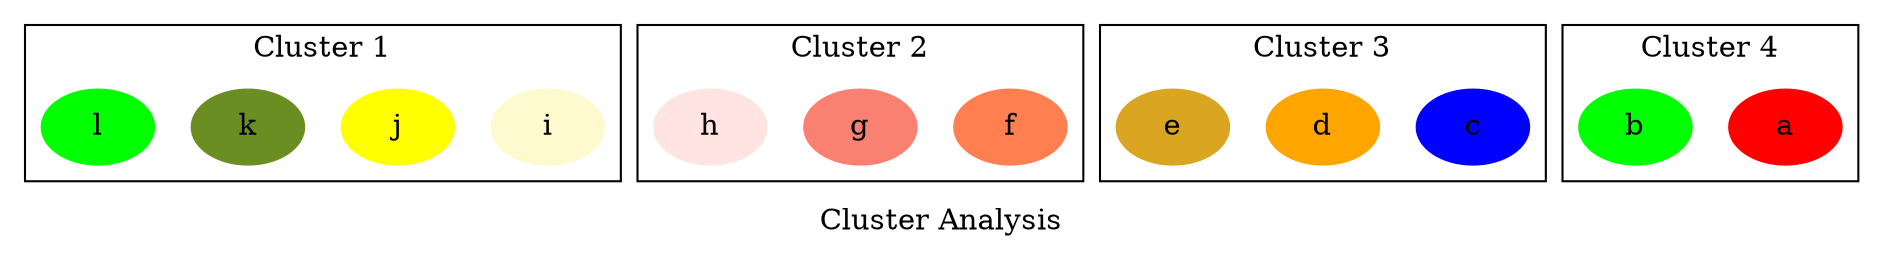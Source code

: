 strict digraph "Cluster Analysis"
{
graph [ label="Cluster Analysis" rankdir="TB" ]

subgraph "cluster 1"
{
graph [ label="Cluster 1" rankdir="TB" ]

"i" [ color="lemonchiffon" style="filled" ]
"j" [ color="yellow" style="filled" ]
"k" [ color="olivedrab" style="filled" ]
"l" [ color="lime" style="filled" ]
}

subgraph "cluster 2"
{
graph [ label="Cluster 2" rankdir="TB" ]

"f" [ color="coral" style="filled" ]
"g" [ color="salmon" style="filled" ]
"h" [ color="mistyrose" style="filled" ]
}

subgraph "cluster 3"
{
graph [ label="Cluster 3" rankdir="TB" ]

"c" [ color="blue" style="filled" ]
"d" [ color="orange" style="filled" ]
"e" [ color="goldenrod" style="filled" ]
}

subgraph "cluster 4"
{
graph [ label="Cluster 4" rankdir="TB" ]

"a" [ color="red" style="filled" ]
"b" [ color="green" style="filled" ]
}
}
